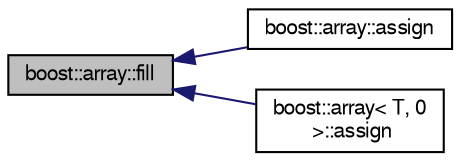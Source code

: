 digraph "boost::array::fill"
{
  bgcolor="transparent";
  edge [fontname="FreeSans",fontsize="10",labelfontname="FreeSans",labelfontsize="10"];
  node [fontname="FreeSans",fontsize="10",shape=record];
  rankdir="LR";
  Node1 [label="boost::array::fill",height=0.2,width=0.4,color="black", fillcolor="grey75", style="filled" fontcolor="black"];
  Node1 -> Node2 [dir="back",color="midnightblue",fontsize="10",style="solid",fontname="FreeSans"];
  Node2 [label="boost::array::assign",height=0.2,width=0.4,color="black",URL="$d1/d96/classboost_1_1array.html#a3df5174212f1ec0dbe3e01a685ad77e2"];
  Node1 -> Node3 [dir="back",color="midnightblue",fontsize="10",style="solid",fontname="FreeSans"];
  Node3 [label="boost::array\< T, 0\l \>::assign",height=0.2,width=0.4,color="black",URL="$d4/d6a/classboost_1_1array_3_01T_00_010_01_4.html#a9960e06c3fe3469719723a55e8cc2cbe"];
}
